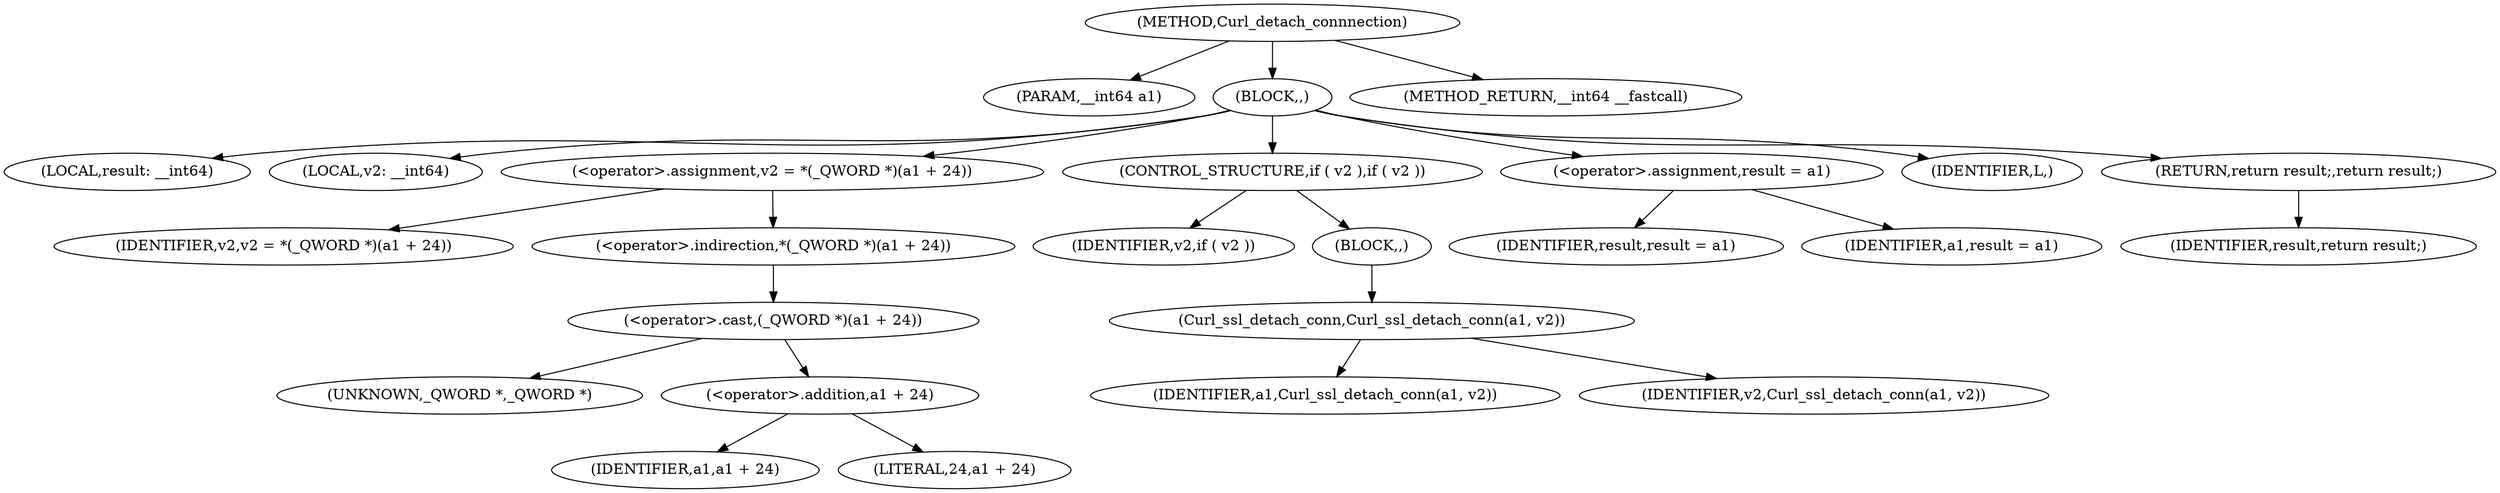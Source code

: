 digraph Curl_detach_connnection {  
"1000103" [label = "(METHOD,Curl_detach_connnection)" ]
"1000104" [label = "(PARAM,__int64 a1)" ]
"1000105" [label = "(BLOCK,,)" ]
"1000106" [label = "(LOCAL,result: __int64)" ]
"1000107" [label = "(LOCAL,v2: __int64)" ]
"1000108" [label = "(<operator>.assignment,v2 = *(_QWORD *)(a1 + 24))" ]
"1000109" [label = "(IDENTIFIER,v2,v2 = *(_QWORD *)(a1 + 24))" ]
"1000110" [label = "(<operator>.indirection,*(_QWORD *)(a1 + 24))" ]
"1000111" [label = "(<operator>.cast,(_QWORD *)(a1 + 24))" ]
"1000112" [label = "(UNKNOWN,_QWORD *,_QWORD *)" ]
"1000113" [label = "(<operator>.addition,a1 + 24)" ]
"1000114" [label = "(IDENTIFIER,a1,a1 + 24)" ]
"1000115" [label = "(LITERAL,24,a1 + 24)" ]
"1000116" [label = "(CONTROL_STRUCTURE,if ( v2 ),if ( v2 ))" ]
"1000117" [label = "(IDENTIFIER,v2,if ( v2 ))" ]
"1000118" [label = "(BLOCK,,)" ]
"1000119" [label = "(Curl_ssl_detach_conn,Curl_ssl_detach_conn(a1, v2))" ]
"1000120" [label = "(IDENTIFIER,a1,Curl_ssl_detach_conn(a1, v2))" ]
"1000121" [label = "(IDENTIFIER,v2,Curl_ssl_detach_conn(a1, v2))" ]
"1000122" [label = "(<operator>.assignment,result = a1)" ]
"1000123" [label = "(IDENTIFIER,result,result = a1)" ]
"1000124" [label = "(IDENTIFIER,a1,result = a1)" ]
"1000125" [label = "(IDENTIFIER,L,)" ]
"1000126" [label = "(RETURN,return result;,return result;)" ]
"1000127" [label = "(IDENTIFIER,result,return result;)" ]
"1000128" [label = "(METHOD_RETURN,__int64 __fastcall)" ]
  "1000103" -> "1000104" 
  "1000103" -> "1000105" 
  "1000103" -> "1000128" 
  "1000105" -> "1000106" 
  "1000105" -> "1000107" 
  "1000105" -> "1000108" 
  "1000105" -> "1000116" 
  "1000105" -> "1000122" 
  "1000105" -> "1000125" 
  "1000105" -> "1000126" 
  "1000108" -> "1000109" 
  "1000108" -> "1000110" 
  "1000110" -> "1000111" 
  "1000111" -> "1000112" 
  "1000111" -> "1000113" 
  "1000113" -> "1000114" 
  "1000113" -> "1000115" 
  "1000116" -> "1000117" 
  "1000116" -> "1000118" 
  "1000118" -> "1000119" 
  "1000119" -> "1000120" 
  "1000119" -> "1000121" 
  "1000122" -> "1000123" 
  "1000122" -> "1000124" 
  "1000126" -> "1000127" 
}
